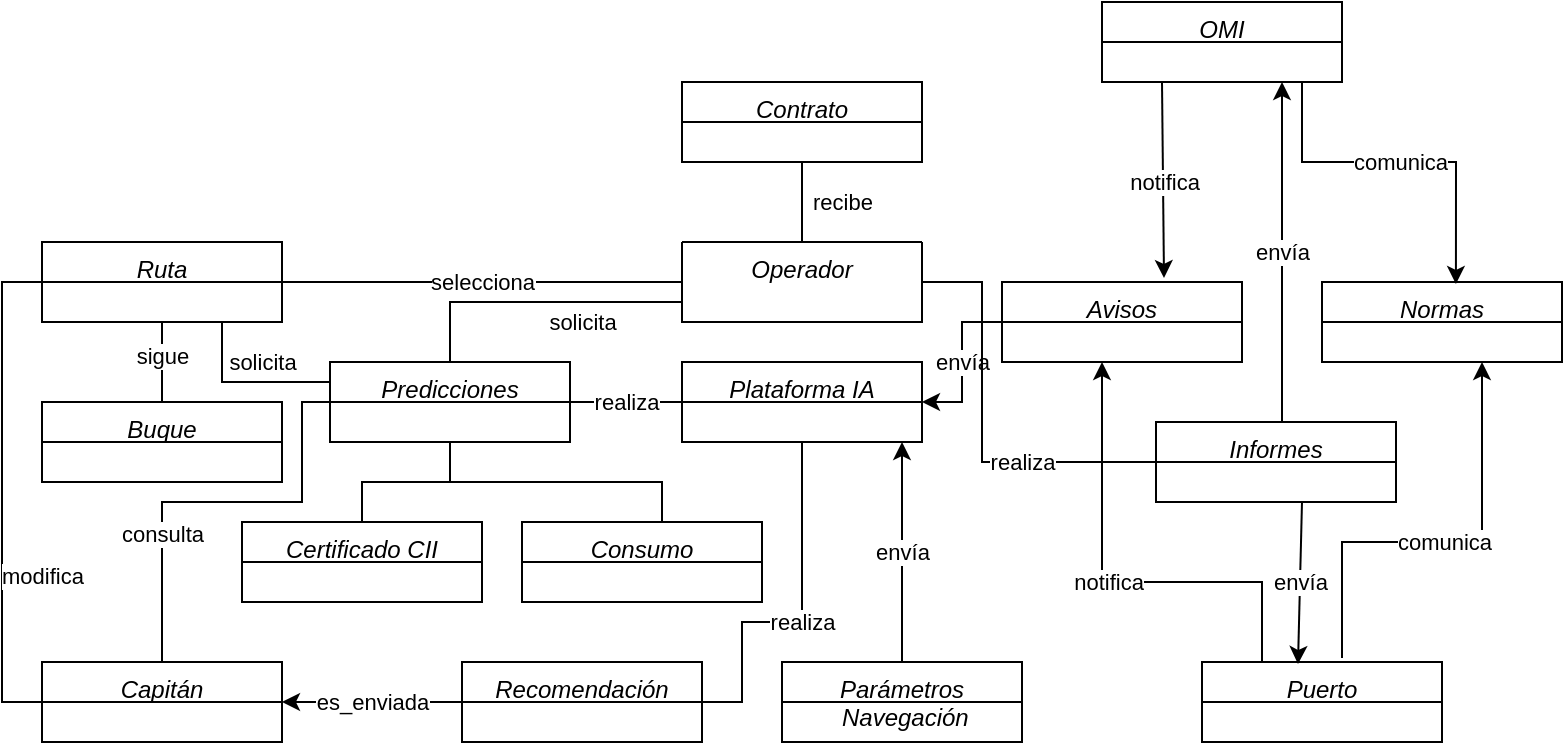<mxfile version="24.0.7" type="github">
  <diagram id="C5RBs43oDa-KdzZeNtuy" name="Page-1">
    <mxGraphModel dx="808" dy="374" grid="1" gridSize="10" guides="1" tooltips="1" connect="1" arrows="1" fold="1" page="1" pageScale="1" pageWidth="827" pageHeight="1169" math="0" shadow="0">
      <root>
        <mxCell id="WIyWlLk6GJQsqaUBKTNV-0" />
        <mxCell id="WIyWlLk6GJQsqaUBKTNV-1" parent="WIyWlLk6GJQsqaUBKTNV-0" />
        <mxCell id="k1JTzWz1iNWPsdnIn42j-0" value="Contrato" style="swimlane;fontStyle=2;align=center;verticalAlign=top;childLayout=stackLayout;horizontal=1;startSize=20;horizontalStack=0;resizeParent=1;resizeLast=0;collapsible=1;marginBottom=0;rounded=0;shadow=0;strokeWidth=1;" vertex="1" parent="WIyWlLk6GJQsqaUBKTNV-1">
          <mxGeometry x="470" y="190" width="120" height="40" as="geometry">
            <mxRectangle x="230" y="140" width="160" height="26" as="alternateBounds" />
          </mxGeometry>
        </mxCell>
        <mxCell id="k1JTzWz1iNWPsdnIn42j-6" value="OMI" style="swimlane;fontStyle=2;align=center;verticalAlign=top;childLayout=stackLayout;horizontal=1;startSize=20;horizontalStack=0;resizeParent=1;resizeLast=0;collapsible=1;marginBottom=0;rounded=0;shadow=0;strokeWidth=1;" vertex="1" parent="WIyWlLk6GJQsqaUBKTNV-1">
          <mxGeometry x="680" y="150" width="120" height="40" as="geometry">
            <mxRectangle x="230" y="140" width="160" height="26" as="alternateBounds" />
          </mxGeometry>
        </mxCell>
        <mxCell id="zkfFHV4jXpPFQw0GAbJ--0" value="Capitán" style="swimlane;fontStyle=2;align=center;verticalAlign=top;childLayout=stackLayout;horizontal=1;startSize=20;horizontalStack=0;resizeParent=1;resizeLast=0;collapsible=1;marginBottom=0;rounded=0;shadow=0;strokeWidth=1;" parent="WIyWlLk6GJQsqaUBKTNV-1" vertex="1">
          <mxGeometry x="150" y="480" width="120" height="40" as="geometry">
            <mxRectangle x="230" y="140" width="160" height="26" as="alternateBounds" />
          </mxGeometry>
        </mxCell>
        <mxCell id="k1JTzWz1iNWPsdnIn42j-1" value="Buque" style="swimlane;fontStyle=2;align=center;verticalAlign=top;childLayout=stackLayout;horizontal=1;startSize=20;horizontalStack=0;resizeParent=1;resizeLast=0;collapsible=1;marginBottom=0;rounded=0;shadow=0;strokeWidth=1;" vertex="1" parent="WIyWlLk6GJQsqaUBKTNV-1">
          <mxGeometry x="150" y="350" width="120" height="40" as="geometry">
            <mxRectangle x="230" y="140" width="160" height="26" as="alternateBounds" />
          </mxGeometry>
        </mxCell>
        <mxCell id="k1JTzWz1iNWPsdnIn42j-2" value="Parámetros&#xa; Navegación" style="swimlane;fontStyle=2;align=center;verticalAlign=top;childLayout=stackLayout;horizontal=1;startSize=20;horizontalStack=0;resizeParent=1;resizeLast=0;collapsible=1;marginBottom=0;rounded=0;shadow=0;strokeWidth=1;" vertex="1" parent="WIyWlLk6GJQsqaUBKTNV-1">
          <mxGeometry x="520" y="480" width="120" height="40" as="geometry">
            <mxRectangle x="230" y="140" width="160" height="26" as="alternateBounds" />
          </mxGeometry>
        </mxCell>
        <mxCell id="k1JTzWz1iNWPsdnIn42j-3" value="Certificado CII" style="swimlane;fontStyle=2;align=center;verticalAlign=top;childLayout=stackLayout;horizontal=1;startSize=20;horizontalStack=0;resizeParent=1;resizeLast=0;collapsible=1;marginBottom=0;rounded=0;shadow=0;strokeWidth=1;" vertex="1" parent="WIyWlLk6GJQsqaUBKTNV-1">
          <mxGeometry x="250" y="410" width="120" height="40" as="geometry">
            <mxRectangle x="230" y="140" width="160" height="26" as="alternateBounds" />
          </mxGeometry>
        </mxCell>
        <mxCell id="k1JTzWz1iNWPsdnIn42j-4" value="Ruta" style="swimlane;fontStyle=2;align=center;verticalAlign=top;childLayout=stackLayout;horizontal=1;startSize=20;horizontalStack=0;resizeParent=1;resizeLast=0;collapsible=1;marginBottom=0;rounded=0;shadow=0;strokeWidth=1;" vertex="1" parent="WIyWlLk6GJQsqaUBKTNV-1">
          <mxGeometry x="150" y="270" width="120" height="40" as="geometry">
            <mxRectangle x="230" y="140" width="160" height="26" as="alternateBounds" />
          </mxGeometry>
        </mxCell>
        <mxCell id="k1JTzWz1iNWPsdnIn42j-5" value="Consumo" style="swimlane;fontStyle=2;align=center;verticalAlign=top;childLayout=stackLayout;horizontal=1;startSize=20;horizontalStack=0;resizeParent=1;resizeLast=0;collapsible=1;marginBottom=0;rounded=0;shadow=0;strokeWidth=1;" vertex="1" parent="WIyWlLk6GJQsqaUBKTNV-1">
          <mxGeometry x="390" y="410" width="120" height="40" as="geometry">
            <mxRectangle x="230" y="140" width="160" height="26" as="alternateBounds" />
          </mxGeometry>
        </mxCell>
        <mxCell id="k1JTzWz1iNWPsdnIn42j-7" value="Puerto" style="swimlane;fontStyle=2;align=center;verticalAlign=top;childLayout=stackLayout;horizontal=1;startSize=20;horizontalStack=0;resizeParent=1;resizeLast=0;collapsible=1;marginBottom=0;rounded=0;shadow=0;strokeWidth=1;" vertex="1" parent="WIyWlLk6GJQsqaUBKTNV-1">
          <mxGeometry x="730" y="480" width="120" height="40" as="geometry">
            <mxRectangle x="230" y="140" width="160" height="26" as="alternateBounds" />
          </mxGeometry>
        </mxCell>
        <mxCell id="k1JTzWz1iNWPsdnIn42j-8" value="Plataforma IA" style="swimlane;fontStyle=2;align=center;verticalAlign=top;childLayout=stackLayout;horizontal=1;startSize=20;horizontalStack=0;resizeParent=1;resizeLast=0;collapsible=1;marginBottom=0;rounded=0;shadow=0;strokeWidth=1;" vertex="1" parent="WIyWlLk6GJQsqaUBKTNV-1">
          <mxGeometry x="470" y="330" width="120" height="40" as="geometry">
            <mxRectangle x="230" y="140" width="160" height="26" as="alternateBounds" />
          </mxGeometry>
        </mxCell>
        <mxCell id="k1JTzWz1iNWPsdnIn42j-9" value="Normas" style="swimlane;fontStyle=2;align=center;verticalAlign=top;childLayout=stackLayout;horizontal=1;startSize=20;horizontalStack=0;resizeParent=1;resizeLast=0;collapsible=1;marginBottom=0;rounded=0;shadow=0;strokeWidth=1;" vertex="1" parent="WIyWlLk6GJQsqaUBKTNV-1">
          <mxGeometry x="790" y="290" width="120" height="40" as="geometry">
            <mxRectangle x="230" y="140" width="160" height="26" as="alternateBounds" />
          </mxGeometry>
        </mxCell>
        <mxCell id="k1JTzWz1iNWPsdnIn42j-10" value="Avisos" style="swimlane;fontStyle=2;align=center;verticalAlign=top;childLayout=stackLayout;horizontal=1;startSize=20;horizontalStack=0;resizeParent=1;resizeLast=0;collapsible=1;marginBottom=0;rounded=0;shadow=0;strokeWidth=1;" vertex="1" parent="WIyWlLk6GJQsqaUBKTNV-1">
          <mxGeometry x="630" y="290" width="120" height="40" as="geometry">
            <mxRectangle x="230" y="140" width="160" height="26" as="alternateBounds" />
          </mxGeometry>
        </mxCell>
        <mxCell id="k1JTzWz1iNWPsdnIn42j-12" value="Informes" style="swimlane;fontStyle=2;align=center;verticalAlign=top;childLayout=stackLayout;horizontal=1;startSize=20;horizontalStack=0;resizeParent=1;resizeLast=0;collapsible=1;marginBottom=0;rounded=0;shadow=0;strokeWidth=1;" vertex="1" parent="WIyWlLk6GJQsqaUBKTNV-1">
          <mxGeometry x="707" y="360" width="120" height="40" as="geometry">
            <mxRectangle x="230" y="140" width="160" height="26" as="alternateBounds" />
          </mxGeometry>
        </mxCell>
        <mxCell id="k1JTzWz1iNWPsdnIn42j-13" value="Operador" style="swimlane;fontStyle=2;align=center;verticalAlign=top;childLayout=stackLayout;horizontal=1;startSize=0;horizontalStack=0;resizeParent=1;resizeLast=0;collapsible=1;marginBottom=0;rounded=0;shadow=0;strokeWidth=1;" vertex="1" parent="WIyWlLk6GJQsqaUBKTNV-1">
          <mxGeometry x="470" y="270" width="120" height="40" as="geometry">
            <mxRectangle x="230" y="140" width="160" height="26" as="alternateBounds" />
          </mxGeometry>
        </mxCell>
        <mxCell id="k1JTzWz1iNWPsdnIn42j-18" value="recibe" style="endArrow=none;html=1;rounded=0;exitX=0.5;exitY=0;exitDx=0;exitDy=0;entryX=0.5;entryY=1;entryDx=0;entryDy=0;" edge="1" parent="WIyWlLk6GJQsqaUBKTNV-1" source="k1JTzWz1iNWPsdnIn42j-13" target="k1JTzWz1iNWPsdnIn42j-0">
          <mxGeometry y="-20" width="50" height="50" relative="1" as="geometry">
            <mxPoint x="510" y="400" as="sourcePoint" />
            <mxPoint x="510" y="240" as="targetPoint" />
            <Array as="points" />
            <mxPoint as="offset" />
          </mxGeometry>
        </mxCell>
        <mxCell id="k1JTzWz1iNWPsdnIn42j-19" value="selecciona" style="endArrow=none;html=1;rounded=0;exitX=0;exitY=0.5;exitDx=0;exitDy=0;entryX=1;entryY=0.5;entryDx=0;entryDy=0;" edge="1" parent="WIyWlLk6GJQsqaUBKTNV-1" source="k1JTzWz1iNWPsdnIn42j-13" target="k1JTzWz1iNWPsdnIn42j-4">
          <mxGeometry width="50" height="50" relative="1" as="geometry">
            <mxPoint x="510" y="280" as="sourcePoint" />
            <mxPoint x="510" y="240" as="targetPoint" />
            <Array as="points" />
          </mxGeometry>
        </mxCell>
        <mxCell id="k1JTzWz1iNWPsdnIn42j-20" value="" style="endArrow=none;html=1;rounded=0;entryX=0.5;entryY=1;entryDx=0;entryDy=0;" edge="1" parent="WIyWlLk6GJQsqaUBKTNV-1" source="k1JTzWz1iNWPsdnIn42j-1" target="k1JTzWz1iNWPsdnIn42j-4">
          <mxGeometry width="50" height="50" relative="1" as="geometry">
            <mxPoint x="510" y="400" as="sourcePoint" />
            <mxPoint x="560" y="350" as="targetPoint" />
          </mxGeometry>
        </mxCell>
        <mxCell id="k1JTzWz1iNWPsdnIn42j-21" value="sigue" style="edgeLabel;html=1;align=center;verticalAlign=middle;resizable=0;points=[];" vertex="1" connectable="0" parent="k1JTzWz1iNWPsdnIn42j-20">
          <mxGeometry x="0.15" relative="1" as="geometry">
            <mxPoint as="offset" />
          </mxGeometry>
        </mxCell>
        <mxCell id="k1JTzWz1iNWPsdnIn42j-24" value="" style="endArrow=none;html=1;rounded=0;entryX=0.75;entryY=1;entryDx=0;entryDy=0;exitX=0;exitY=0.25;exitDx=0;exitDy=0;" edge="1" parent="WIyWlLk6GJQsqaUBKTNV-1" source="k1JTzWz1iNWPsdnIn42j-26" target="k1JTzWz1iNWPsdnIn42j-4">
          <mxGeometry width="50" height="50" relative="1" as="geometry">
            <mxPoint x="294" y="350" as="sourcePoint" />
            <mxPoint x="240" y="320" as="targetPoint" />
            <Array as="points">
              <mxPoint x="240" y="340" />
            </Array>
          </mxGeometry>
        </mxCell>
        <mxCell id="k1JTzWz1iNWPsdnIn42j-25" value="solicita" style="edgeLabel;html=1;align=center;verticalAlign=middle;resizable=0;points=[];" vertex="1" connectable="0" parent="k1JTzWz1iNWPsdnIn42j-24">
          <mxGeometry x="0.15" relative="1" as="geometry">
            <mxPoint x="14" y="-10" as="offset" />
          </mxGeometry>
        </mxCell>
        <mxCell id="k1JTzWz1iNWPsdnIn42j-26" value="Predicciones" style="swimlane;fontStyle=2;align=center;verticalAlign=top;childLayout=stackLayout;horizontal=1;startSize=20;horizontalStack=0;resizeParent=1;resizeLast=0;collapsible=1;marginBottom=0;rounded=0;shadow=0;strokeWidth=1;" vertex="1" parent="WIyWlLk6GJQsqaUBKTNV-1">
          <mxGeometry x="294" y="330" width="120" height="40" as="geometry">
            <mxRectangle x="230" y="140" width="160" height="26" as="alternateBounds" />
          </mxGeometry>
        </mxCell>
        <mxCell id="k1JTzWz1iNWPsdnIn42j-28" value="" style="endArrow=none;html=1;rounded=0;exitX=0.5;exitY=0;exitDx=0;exitDy=0;entryX=0.5;entryY=1;entryDx=0;entryDy=0;" edge="1" parent="WIyWlLk6GJQsqaUBKTNV-1" source="k1JTzWz1iNWPsdnIn42j-3" target="k1JTzWz1iNWPsdnIn42j-26">
          <mxGeometry width="50" height="50" relative="1" as="geometry">
            <mxPoint x="510" y="400" as="sourcePoint" />
            <mxPoint x="560" y="350" as="targetPoint" />
            <Array as="points">
              <mxPoint x="310" y="390" />
              <mxPoint x="354" y="390" />
            </Array>
          </mxGeometry>
        </mxCell>
        <mxCell id="k1JTzWz1iNWPsdnIn42j-30" value="" style="endArrow=none;html=1;rounded=0;entryX=0.5;entryY=1;entryDx=0;entryDy=0;" edge="1" parent="WIyWlLk6GJQsqaUBKTNV-1" target="k1JTzWz1iNWPsdnIn42j-26">
          <mxGeometry width="50" height="50" relative="1" as="geometry">
            <mxPoint x="460" y="410" as="sourcePoint" />
            <mxPoint x="364" y="380" as="targetPoint" />
            <Array as="points">
              <mxPoint x="460" y="390" />
              <mxPoint x="354" y="390" />
            </Array>
          </mxGeometry>
        </mxCell>
        <mxCell id="k1JTzWz1iNWPsdnIn42j-34" value="realiza" style="endArrow=none;html=1;rounded=0;exitX=0;exitY=0.5;exitDx=0;exitDy=0;entryX=1;entryY=0.5;entryDx=0;entryDy=0;" edge="1" parent="WIyWlLk6GJQsqaUBKTNV-1" source="k1JTzWz1iNWPsdnIn42j-8" target="k1JTzWz1iNWPsdnIn42j-26">
          <mxGeometry width="50" height="50" relative="1" as="geometry">
            <mxPoint x="480" y="300" as="sourcePoint" />
            <mxPoint x="280" y="300" as="targetPoint" />
            <Array as="points" />
            <mxPoint as="offset" />
          </mxGeometry>
        </mxCell>
        <mxCell id="k1JTzWz1iNWPsdnIn42j-39" value="consulta" style="endArrow=none;html=1;rounded=0;entryX=0;entryY=0.5;entryDx=0;entryDy=0;" edge="1" parent="WIyWlLk6GJQsqaUBKTNV-1" source="zkfFHV4jXpPFQw0GAbJ--0" target="k1JTzWz1iNWPsdnIn42j-26">
          <mxGeometry x="-0.4" width="50" height="50" relative="1" as="geometry">
            <mxPoint x="190" y="470" as="sourcePoint" />
            <mxPoint x="280" y="350" as="targetPoint" />
            <Array as="points">
              <mxPoint x="210" y="400" />
              <mxPoint x="280" y="400" />
              <mxPoint x="280" y="350" />
            </Array>
            <mxPoint as="offset" />
          </mxGeometry>
        </mxCell>
        <mxCell id="k1JTzWz1iNWPsdnIn42j-40" value="" style="endArrow=none;html=1;rounded=0;entryX=0;entryY=0.75;entryDx=0;entryDy=0;exitX=0.5;exitY=0;exitDx=0;exitDy=0;" edge="1" parent="WIyWlLk6GJQsqaUBKTNV-1" source="k1JTzWz1iNWPsdnIn42j-26" target="k1JTzWz1iNWPsdnIn42j-13">
          <mxGeometry width="50" height="50" relative="1" as="geometry">
            <mxPoint x="304" y="350" as="sourcePoint" />
            <mxPoint x="250" y="320" as="targetPoint" />
            <Array as="points">
              <mxPoint x="354" y="300" />
            </Array>
          </mxGeometry>
        </mxCell>
        <mxCell id="k1JTzWz1iNWPsdnIn42j-41" value="solicita" style="edgeLabel;html=1;align=center;verticalAlign=middle;resizable=0;points=[];" vertex="1" connectable="0" parent="k1JTzWz1iNWPsdnIn42j-40">
          <mxGeometry x="0.15" relative="1" as="geometry">
            <mxPoint x="12" y="10" as="offset" />
          </mxGeometry>
        </mxCell>
        <mxCell id="k1JTzWz1iNWPsdnIn42j-42" value="Recomendación" style="swimlane;fontStyle=2;align=center;verticalAlign=top;childLayout=stackLayout;horizontal=1;startSize=20;horizontalStack=0;resizeParent=1;resizeLast=0;collapsible=1;marginBottom=0;rounded=0;shadow=0;strokeWidth=1;" vertex="1" parent="WIyWlLk6GJQsqaUBKTNV-1">
          <mxGeometry x="360" y="480" width="120" height="40" as="geometry">
            <mxRectangle x="230" y="140" width="160" height="26" as="alternateBounds" />
          </mxGeometry>
        </mxCell>
        <mxCell id="k1JTzWz1iNWPsdnIn42j-44" value="es_enviada" style="endArrow=classic;html=1;rounded=0;entryX=1;entryY=0.5;entryDx=0;entryDy=0;exitX=0;exitY=0.5;exitDx=0;exitDy=0;" edge="1" parent="WIyWlLk6GJQsqaUBKTNV-1" source="k1JTzWz1iNWPsdnIn42j-42" target="zkfFHV4jXpPFQw0GAbJ--0">
          <mxGeometry width="50" height="50" relative="1" as="geometry">
            <mxPoint x="510" y="380" as="sourcePoint" />
            <mxPoint x="560" y="330" as="targetPoint" />
            <Array as="points" />
          </mxGeometry>
        </mxCell>
        <mxCell id="k1JTzWz1iNWPsdnIn42j-45" value="realiza" style="endArrow=none;html=1;rounded=0;exitX=0.5;exitY=1;exitDx=0;exitDy=0;entryX=1;entryY=0.5;entryDx=0;entryDy=0;" edge="1" parent="WIyWlLk6GJQsqaUBKTNV-1" source="k1JTzWz1iNWPsdnIn42j-8" target="k1JTzWz1iNWPsdnIn42j-42">
          <mxGeometry width="50" height="50" relative="1" as="geometry">
            <mxPoint x="480" y="360" as="sourcePoint" />
            <mxPoint x="424" y="360" as="targetPoint" />
            <Array as="points">
              <mxPoint x="530" y="410" />
              <mxPoint x="530" y="460" />
              <mxPoint x="500" y="460" />
              <mxPoint x="500" y="500" />
            </Array>
            <mxPoint as="offset" />
          </mxGeometry>
        </mxCell>
        <mxCell id="k1JTzWz1iNWPsdnIn42j-47" value="envía" style="endArrow=classic;html=1;rounded=0;exitX=0.5;exitY=0;exitDx=0;exitDy=0;" edge="1" parent="WIyWlLk6GJQsqaUBKTNV-1" source="k1JTzWz1iNWPsdnIn42j-2">
          <mxGeometry width="50" height="50" relative="1" as="geometry">
            <mxPoint x="510" y="380" as="sourcePoint" />
            <mxPoint x="580" y="370" as="targetPoint" />
          </mxGeometry>
        </mxCell>
        <mxCell id="k1JTzWz1iNWPsdnIn42j-48" value="modifica" style="endArrow=none;html=1;rounded=0;exitX=0;exitY=0.5;exitDx=0;exitDy=0;entryX=0;entryY=0.5;entryDx=0;entryDy=0;" edge="1" parent="WIyWlLk6GJQsqaUBKTNV-1" source="zkfFHV4jXpPFQw0GAbJ--0" target="k1JTzWz1iNWPsdnIn42j-4">
          <mxGeometry x="-0.333" y="-20" width="50" height="50" relative="1" as="geometry">
            <mxPoint x="140" y="500" as="sourcePoint" />
            <mxPoint x="140" y="290" as="targetPoint" />
            <Array as="points">
              <mxPoint x="130" y="500" />
              <mxPoint x="130" y="440" />
              <mxPoint x="130" y="400" />
              <mxPoint x="130" y="290" />
            </Array>
            <mxPoint as="offset" />
          </mxGeometry>
        </mxCell>
        <mxCell id="k1JTzWz1iNWPsdnIn42j-50" value="envía" style="endArrow=classic;html=1;rounded=0;exitX=0;exitY=0.5;exitDx=0;exitDy=0;entryX=1;entryY=0.5;entryDx=0;entryDy=0;" edge="1" parent="WIyWlLk6GJQsqaUBKTNV-1" source="k1JTzWz1iNWPsdnIn42j-10" target="k1JTzWz1iNWPsdnIn42j-8">
          <mxGeometry width="50" height="50" relative="1" as="geometry">
            <mxPoint x="590" y="490" as="sourcePoint" />
            <mxPoint x="590" y="380" as="targetPoint" />
            <Array as="points">
              <mxPoint x="610" y="310" />
              <mxPoint x="610" y="350" />
            </Array>
          </mxGeometry>
        </mxCell>
        <mxCell id="k1JTzWz1iNWPsdnIn42j-51" value="comunica" style="endArrow=classic;html=1;rounded=0;entryX=0.558;entryY=0.025;entryDx=0;entryDy=0;entryPerimeter=0;" edge="1" parent="WIyWlLk6GJQsqaUBKTNV-1" target="k1JTzWz1iNWPsdnIn42j-9">
          <mxGeometry width="50" height="50" relative="1" as="geometry">
            <mxPoint x="780" y="190" as="sourcePoint" />
            <mxPoint x="600" y="360" as="targetPoint" />
            <Array as="points">
              <mxPoint x="780" y="230" />
              <mxPoint x="857" y="230" />
            </Array>
          </mxGeometry>
        </mxCell>
        <mxCell id="k1JTzWz1iNWPsdnIn42j-52" value="notifica" style="endArrow=classic;html=1;rounded=0;entryX=0.675;entryY=-0.05;entryDx=0;entryDy=0;exitX=0.25;exitY=1;exitDx=0;exitDy=0;entryPerimeter=0;" edge="1" parent="WIyWlLk6GJQsqaUBKTNV-1" source="k1JTzWz1iNWPsdnIn42j-6" target="k1JTzWz1iNWPsdnIn42j-10">
          <mxGeometry x="0.021" width="50" height="50" relative="1" as="geometry">
            <mxPoint x="690" y="190" as="sourcePoint" />
            <mxPoint x="867" y="301" as="targetPoint" />
            <mxPoint as="offset" />
          </mxGeometry>
        </mxCell>
        <mxCell id="k1JTzWz1iNWPsdnIn42j-53" value="comunica" style="endArrow=classic;html=1;rounded=0;" edge="1" parent="WIyWlLk6GJQsqaUBKTNV-1">
          <mxGeometry width="50" height="50" relative="1" as="geometry">
            <mxPoint x="800" y="478" as="sourcePoint" />
            <mxPoint x="870" y="330" as="targetPoint" />
            <Array as="points">
              <mxPoint x="800" y="420" />
              <mxPoint x="870" y="420" />
            </Array>
          </mxGeometry>
        </mxCell>
        <mxCell id="k1JTzWz1iNWPsdnIn42j-54" value="notifica" style="endArrow=classic;html=1;rounded=0;exitX=0.25;exitY=0;exitDx=0;exitDy=0;" edge="1" parent="WIyWlLk6GJQsqaUBKTNV-1" source="k1JTzWz1iNWPsdnIn42j-7">
          <mxGeometry x="0.021" width="50" height="50" relative="1" as="geometry">
            <mxPoint x="720" y="200" as="sourcePoint" />
            <mxPoint x="680" y="330" as="targetPoint" />
            <Array as="points">
              <mxPoint x="760" y="440" />
              <mxPoint x="680" y="440" />
            </Array>
            <mxPoint as="offset" />
          </mxGeometry>
        </mxCell>
        <mxCell id="k1JTzWz1iNWPsdnIn42j-56" value="realiza" style="endArrow=none;html=1;rounded=0;exitX=0;exitY=0.5;exitDx=0;exitDy=0;entryX=1;entryY=0.5;entryDx=0;entryDy=0;" edge="1" parent="WIyWlLk6GJQsqaUBKTNV-1" source="k1JTzWz1iNWPsdnIn42j-12" target="k1JTzWz1iNWPsdnIn42j-13">
          <mxGeometry x="-0.353" width="50" height="50" relative="1" as="geometry">
            <mxPoint x="480" y="360" as="sourcePoint" />
            <mxPoint x="424" y="360" as="targetPoint" />
            <Array as="points">
              <mxPoint x="620" y="380" />
              <mxPoint x="620" y="290" />
            </Array>
            <mxPoint as="offset" />
          </mxGeometry>
        </mxCell>
        <mxCell id="k1JTzWz1iNWPsdnIn42j-57" value="envía" style="endArrow=classic;html=1;rounded=0;entryX=0.75;entryY=1;entryDx=0;entryDy=0;" edge="1" parent="WIyWlLk6GJQsqaUBKTNV-1" target="k1JTzWz1iNWPsdnIn42j-6">
          <mxGeometry width="50" height="50" relative="1" as="geometry">
            <mxPoint x="770" y="360" as="sourcePoint" />
            <mxPoint x="590" y="380" as="targetPoint" />
          </mxGeometry>
        </mxCell>
        <mxCell id="k1JTzWz1iNWPsdnIn42j-58" value="envía" style="endArrow=classic;html=1;rounded=0;entryX=0.4;entryY=0.025;entryDx=0;entryDy=0;entryPerimeter=0;" edge="1" parent="WIyWlLk6GJQsqaUBKTNV-1" target="k1JTzWz1iNWPsdnIn42j-7">
          <mxGeometry width="50" height="50" relative="1" as="geometry">
            <mxPoint x="780" y="400" as="sourcePoint" />
            <mxPoint x="780" y="200" as="targetPoint" />
          </mxGeometry>
        </mxCell>
      </root>
    </mxGraphModel>
  </diagram>
</mxfile>
